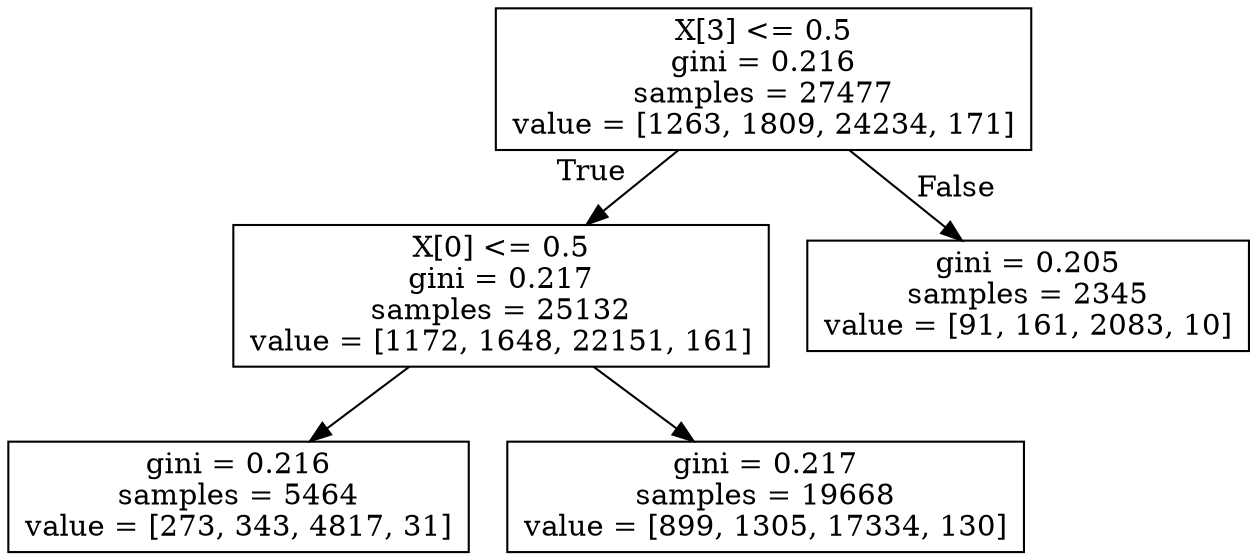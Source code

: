 digraph Tree {
node [shape=box] ;
0 [label="X[3] <= 0.5\ngini = 0.216\nsamples = 27477\nvalue = [1263, 1809, 24234, 171]"] ;
1 [label="X[0] <= 0.5\ngini = 0.217\nsamples = 25132\nvalue = [1172, 1648, 22151, 161]"] ;
0 -> 1 [labeldistance=2.5, labelangle=45, headlabel="True"] ;
2 [label="gini = 0.216\nsamples = 5464\nvalue = [273, 343, 4817, 31]"] ;
1 -> 2 ;
3 [label="gini = 0.217\nsamples = 19668\nvalue = [899, 1305, 17334, 130]"] ;
1 -> 3 ;
4 [label="gini = 0.205\nsamples = 2345\nvalue = [91, 161, 2083, 10]"] ;
0 -> 4 [labeldistance=2.5, labelangle=-45, headlabel="False"] ;
}